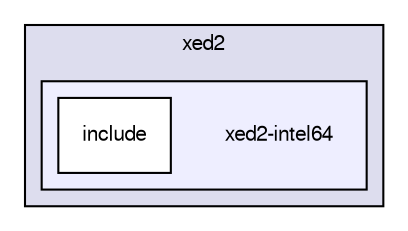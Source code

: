 digraph G {
  bgcolor=transparent;
  compound=true
  node [ fontsize="10", fontname="FreeSans"];
  edge [ labelfontsize="10", labelfontname="FreeSans"];
  subgraph clusterdir_0277bd4601ee6c31034924754cae7495 {
    graph [ bgcolor="#ddddee", pencolor="black", label="xed2" fontname="FreeSans", fontsize="10", URL="dir_0277bd4601ee6c31034924754cae7495.html"]
  subgraph clusterdir_2f75548724af7f3b32ead8785233f31b {
    graph [ bgcolor="#eeeeff", pencolor="black", label="" URL="dir_2f75548724af7f3b32ead8785233f31b.html"];
    dir_2f75548724af7f3b32ead8785233f31b [shape=plaintext label="xed2-intel64"];
    dir_136593cfe1f8b65fc4bc5bd8bfe4c752 [shape=box label="include" color="black" fillcolor="white" style="filled" URL="dir_136593cfe1f8b65fc4bc5bd8bfe4c752.html"];
  }
  }
}
